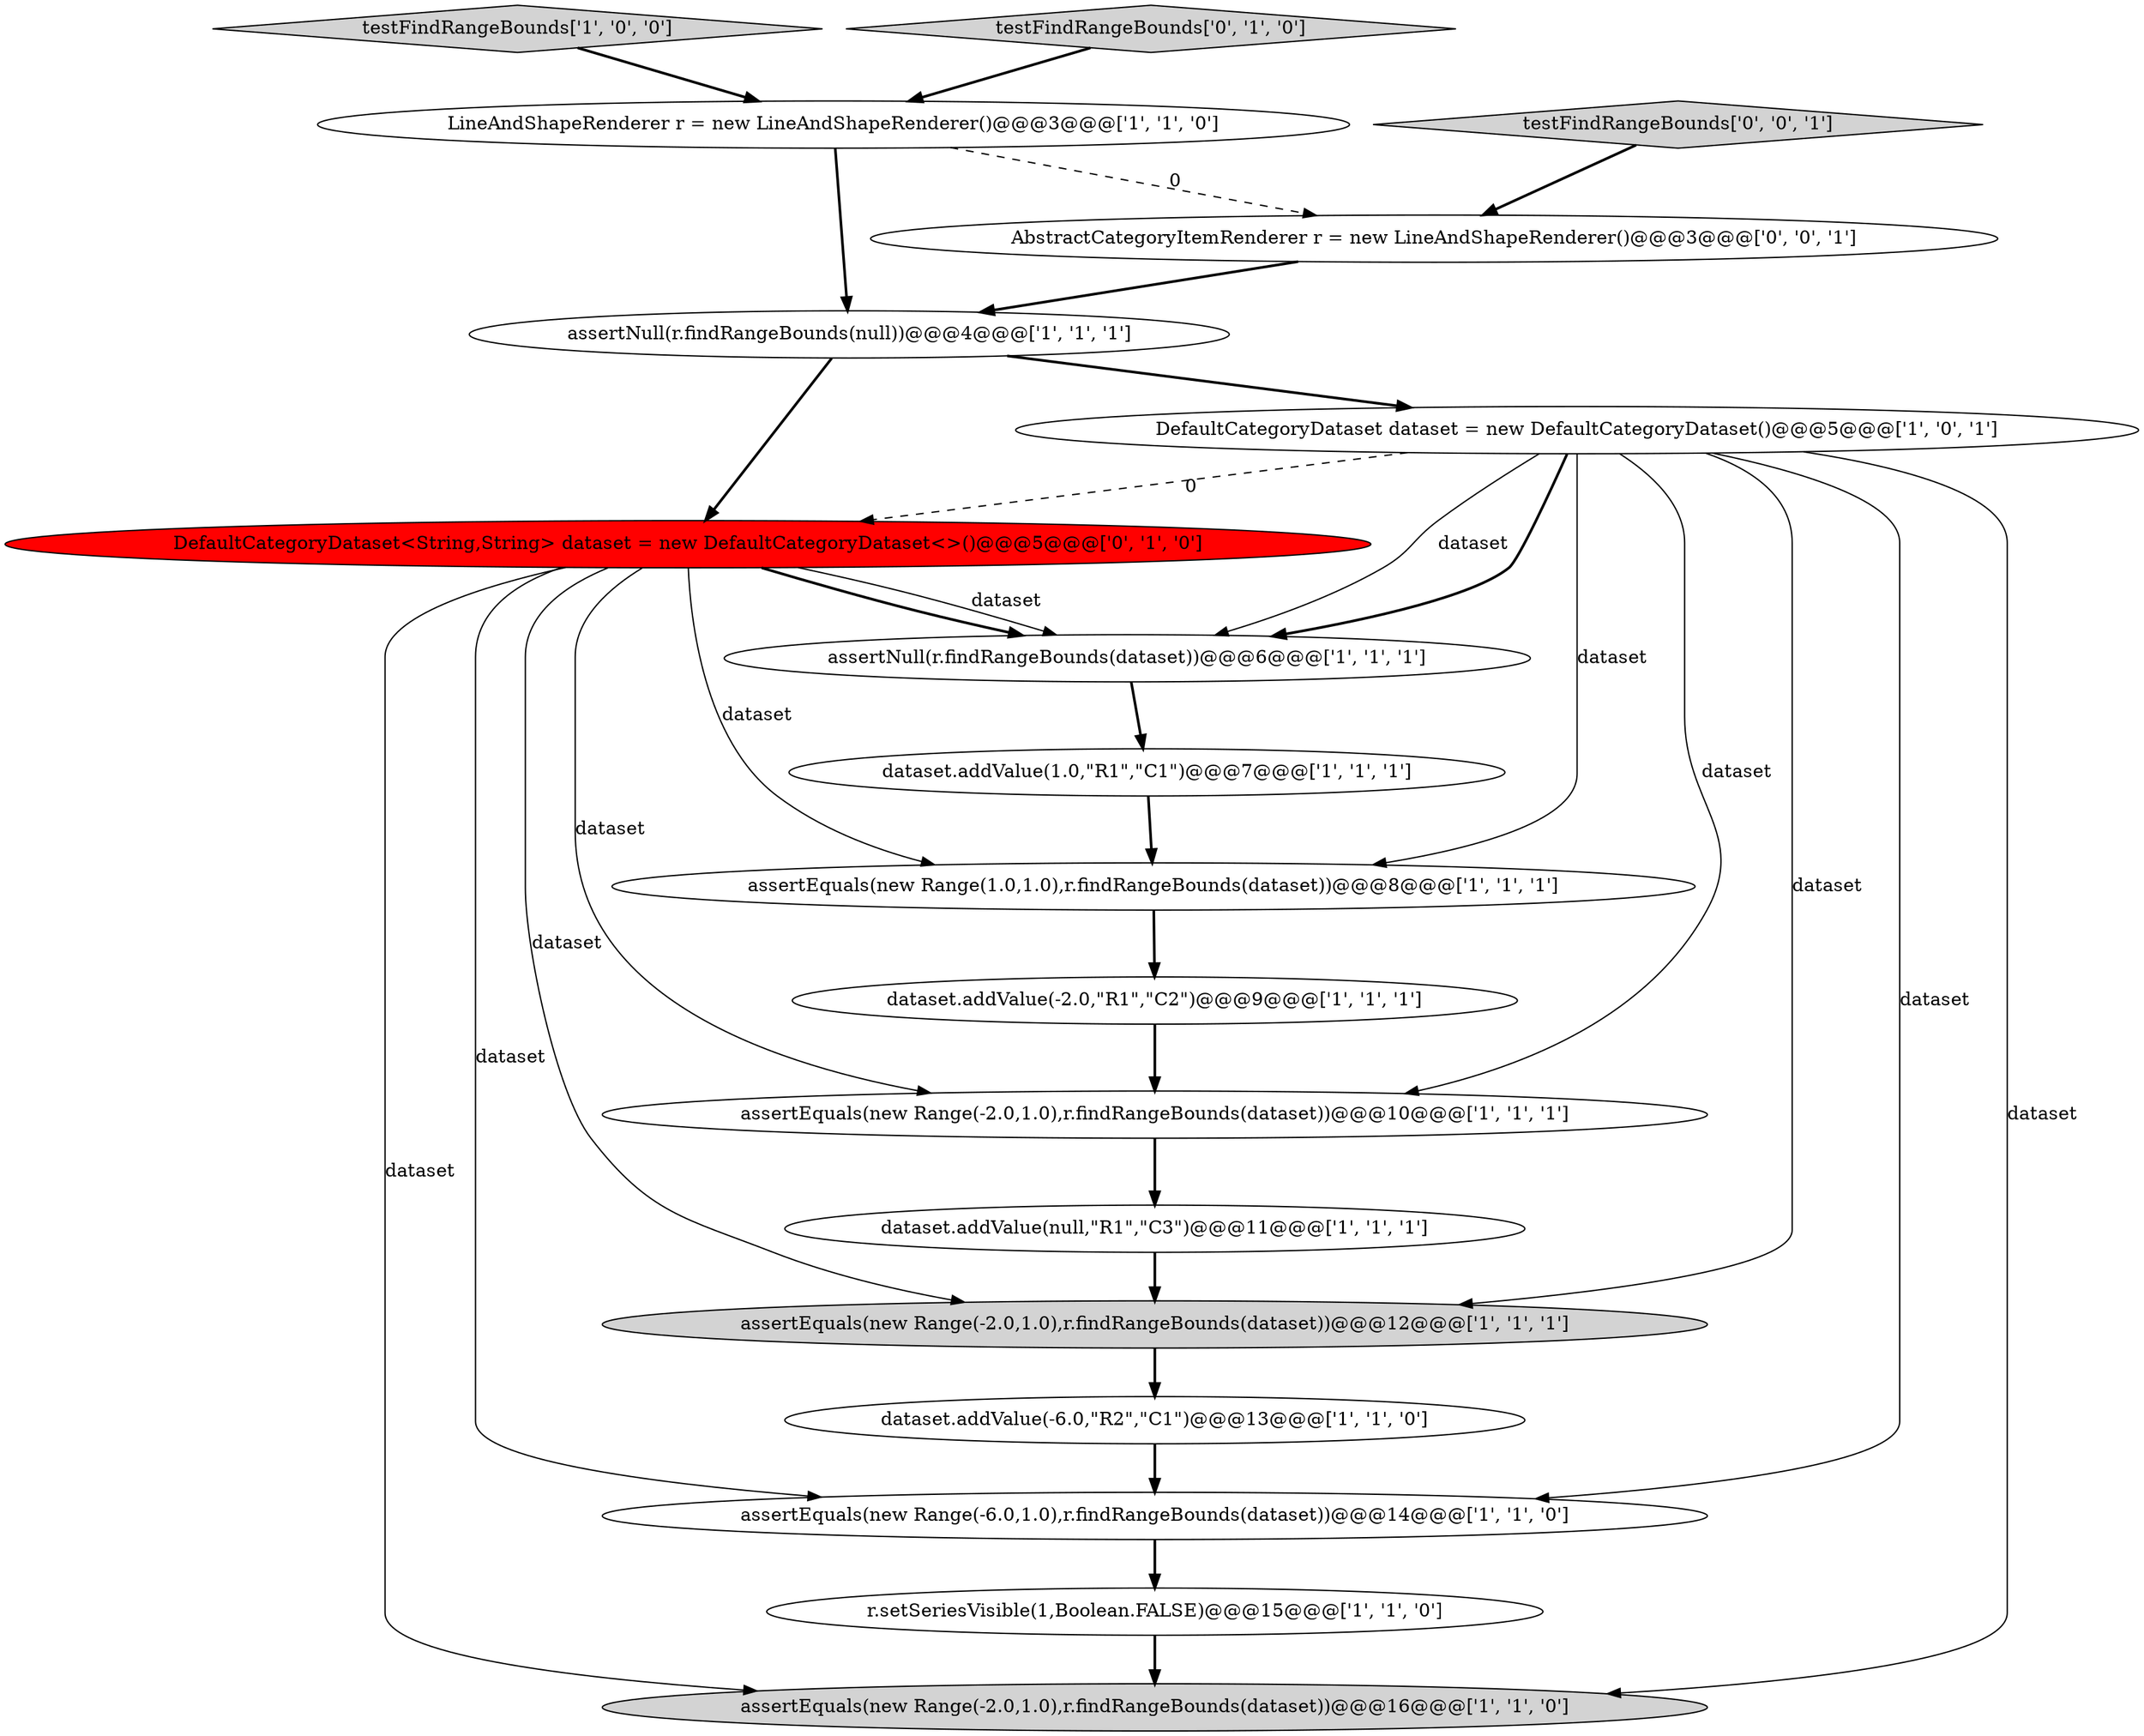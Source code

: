 digraph {
15 [style = filled, label = "DefaultCategoryDataset<String,String> dataset = new DefaultCategoryDataset<>()@@@5@@@['0', '1', '0']", fillcolor = red, shape = ellipse image = "AAA1AAABBB2BBB"];
8 [style = filled, label = "dataset.addValue(1.0,\"R1\",\"C1\")@@@7@@@['1', '1', '1']", fillcolor = white, shape = ellipse image = "AAA0AAABBB1BBB"];
1 [style = filled, label = "assertNull(r.findRangeBounds(null))@@@4@@@['1', '1', '1']", fillcolor = white, shape = ellipse image = "AAA0AAABBB1BBB"];
14 [style = filled, label = "assertEquals(new Range(-6.0,1.0),r.findRangeBounds(dataset))@@@14@@@['1', '1', '0']", fillcolor = white, shape = ellipse image = "AAA0AAABBB1BBB"];
13 [style = filled, label = "r.setSeriesVisible(1,Boolean.FALSE)@@@15@@@['1', '1', '0']", fillcolor = white, shape = ellipse image = "AAA0AAABBB1BBB"];
12 [style = filled, label = "dataset.addValue(null,\"R1\",\"C3\")@@@11@@@['1', '1', '1']", fillcolor = white, shape = ellipse image = "AAA0AAABBB1BBB"];
4 [style = filled, label = "testFindRangeBounds['1', '0', '0']", fillcolor = lightgray, shape = diamond image = "AAA0AAABBB1BBB"];
0 [style = filled, label = "dataset.addValue(-6.0,\"R2\",\"C1\")@@@13@@@['1', '1', '0']", fillcolor = white, shape = ellipse image = "AAA0AAABBB1BBB"];
3 [style = filled, label = "assertEquals(new Range(-2.0,1.0),r.findRangeBounds(dataset))@@@16@@@['1', '1', '0']", fillcolor = lightgray, shape = ellipse image = "AAA0AAABBB1BBB"];
16 [style = filled, label = "testFindRangeBounds['0', '1', '0']", fillcolor = lightgray, shape = diamond image = "AAA0AAABBB2BBB"];
5 [style = filled, label = "assertNull(r.findRangeBounds(dataset))@@@6@@@['1', '1', '1']", fillcolor = white, shape = ellipse image = "AAA0AAABBB1BBB"];
10 [style = filled, label = "LineAndShapeRenderer r = new LineAndShapeRenderer()@@@3@@@['1', '1', '0']", fillcolor = white, shape = ellipse image = "AAA0AAABBB1BBB"];
18 [style = filled, label = "AbstractCategoryItemRenderer r = new LineAndShapeRenderer()@@@3@@@['0', '0', '1']", fillcolor = white, shape = ellipse image = "AAA0AAABBB3BBB"];
6 [style = filled, label = "assertEquals(new Range(-2.0,1.0),r.findRangeBounds(dataset))@@@12@@@['1', '1', '1']", fillcolor = lightgray, shape = ellipse image = "AAA0AAABBB1BBB"];
9 [style = filled, label = "assertEquals(new Range(-2.0,1.0),r.findRangeBounds(dataset))@@@10@@@['1', '1', '1']", fillcolor = white, shape = ellipse image = "AAA0AAABBB1BBB"];
7 [style = filled, label = "assertEquals(new Range(1.0,1.0),r.findRangeBounds(dataset))@@@8@@@['1', '1', '1']", fillcolor = white, shape = ellipse image = "AAA0AAABBB1BBB"];
2 [style = filled, label = "dataset.addValue(-2.0,\"R1\",\"C2\")@@@9@@@['1', '1', '1']", fillcolor = white, shape = ellipse image = "AAA0AAABBB1BBB"];
11 [style = filled, label = "DefaultCategoryDataset dataset = new DefaultCategoryDataset()@@@5@@@['1', '0', '1']", fillcolor = white, shape = ellipse image = "AAA0AAABBB1BBB"];
17 [style = filled, label = "testFindRangeBounds['0', '0', '1']", fillcolor = lightgray, shape = diamond image = "AAA0AAABBB3BBB"];
4->10 [style = bold, label=""];
5->8 [style = bold, label=""];
16->10 [style = bold, label=""];
11->15 [style = dashed, label="0"];
11->9 [style = solid, label="dataset"];
1->15 [style = bold, label=""];
11->5 [style = solid, label="dataset"];
11->6 [style = solid, label="dataset"];
6->0 [style = bold, label=""];
2->9 [style = bold, label=""];
12->6 [style = bold, label=""];
11->7 [style = solid, label="dataset"];
15->5 [style = bold, label=""];
8->7 [style = bold, label=""];
1->11 [style = bold, label=""];
15->5 [style = solid, label="dataset"];
10->18 [style = dashed, label="0"];
15->3 [style = solid, label="dataset"];
15->14 [style = solid, label="dataset"];
11->5 [style = bold, label=""];
0->14 [style = bold, label=""];
15->9 [style = solid, label="dataset"];
13->3 [style = bold, label=""];
18->1 [style = bold, label=""];
7->2 [style = bold, label=""];
11->3 [style = solid, label="dataset"];
15->6 [style = solid, label="dataset"];
11->14 [style = solid, label="dataset"];
15->7 [style = solid, label="dataset"];
9->12 [style = bold, label=""];
14->13 [style = bold, label=""];
10->1 [style = bold, label=""];
17->18 [style = bold, label=""];
}
